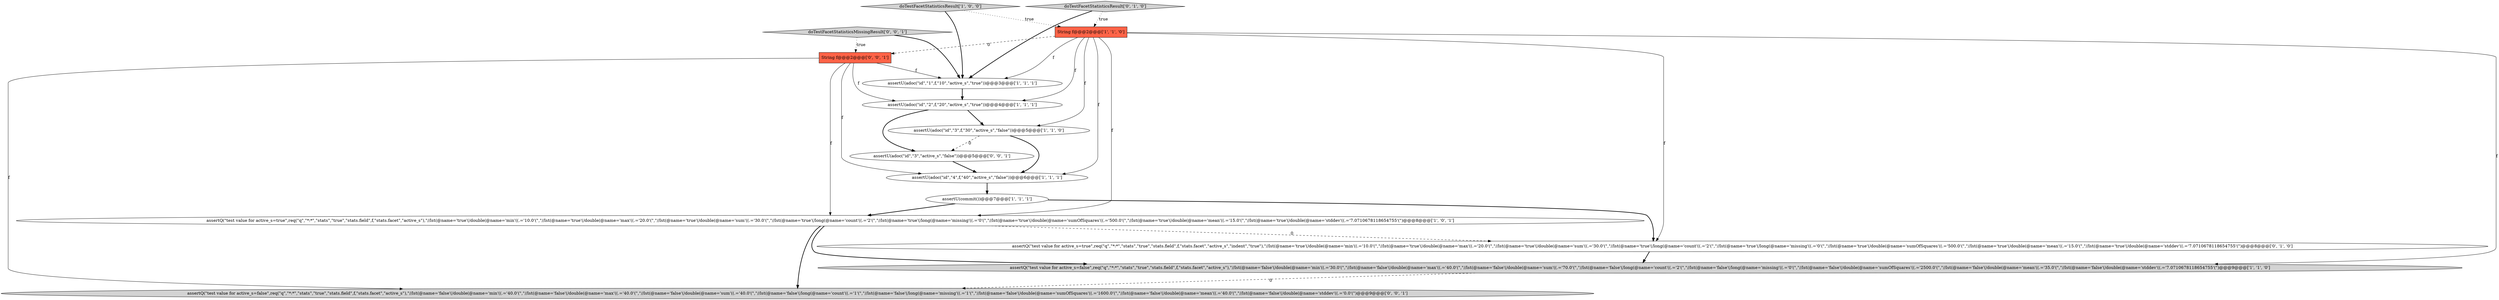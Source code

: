 digraph {
6 [style = filled, label = "assertU(adoc(\"id\",\"4\",f,\"40\",\"active_s\",\"false\"))@@@6@@@['1', '1', '1']", fillcolor = white, shape = ellipse image = "AAA0AAABBB1BBB"];
11 [style = filled, label = "String f@@@2@@@['0', '0', '1']", fillcolor = tomato, shape = box image = "AAA0AAABBB3BBB"];
12 [style = filled, label = "doTestFacetStatisticsMissingResult['0', '0', '1']", fillcolor = lightgray, shape = diamond image = "AAA0AAABBB3BBB"];
7 [style = filled, label = "assertQ(\"test value for active_s=true\",req(\"q\",\"*:*\",\"stats\",\"true\",\"stats.field\",f,\"stats.facet\",\"active_s\"),\"//lst(@name='true'(/double(@name='min'((.='10.0'(\",\"//lst(@name='true'(/double(@name='max'((.='20.0'(\",\"//lst(@name='true'(/double(@name='sum'((.='30.0'(\",\"//lst(@name='true'(/long(@name='count'((.='2'(\",\"//lst(@name='true'(/long(@name='missing'((.='0'(\",\"//lst(@name='true'(/double(@name='sumOfSquares'((.='500.0'(\",\"//lst(@name='true'(/double(@name='mean'((.='15.0'(\",\"//lst(@name='true'(/double(@name='stddev'((.='7.0710678118654755'(\")@@@8@@@['1', '0', '1']", fillcolor = white, shape = ellipse image = "AAA0AAABBB1BBB"];
9 [style = filled, label = "assertQ(\"test value for active_s=true\",req(\"q\",\"*:*\",\"stats\",\"true\",\"stats.field\",f,\"stats.facet\",\"active_s\",\"indent\",\"true\"),\"//lst(@name='true'(/double(@name='min'((.='10.0'(\",\"//lst(@name='true'(/double(@name='max'((.='20.0'(\",\"//lst(@name='true'(/double(@name='sum'((.='30.0'(\",\"//lst(@name='true'(/long(@name='count'((.='2'(\",\"//lst(@name='true'(/long(@name='missing'((.='0'(\",\"//lst(@name='true'(/double(@name='sumOfSquares'((.='500.0'(\",\"//lst(@name='true'(/double(@name='mean'((.='15.0'(\",\"//lst(@name='true'(/double(@name='stddev'((.='7.0710678118654755'(\")@@@8@@@['0', '1', '0']", fillcolor = white, shape = ellipse image = "AAA1AAABBB2BBB"];
2 [style = filled, label = "assertU(adoc(\"id\",\"2\",f,\"20\",\"active_s\",\"true\"))@@@4@@@['1', '1', '1']", fillcolor = white, shape = ellipse image = "AAA0AAABBB1BBB"];
8 [style = filled, label = "doTestFacetStatisticsResult['1', '0', '0']", fillcolor = lightgray, shape = diamond image = "AAA0AAABBB1BBB"];
10 [style = filled, label = "doTestFacetStatisticsResult['0', '1', '0']", fillcolor = lightgray, shape = diamond image = "AAA0AAABBB2BBB"];
13 [style = filled, label = "assertU(adoc(\"id\",\"3\",\"active_s\",\"false\"))@@@5@@@['0', '0', '1']", fillcolor = white, shape = ellipse image = "AAA0AAABBB3BBB"];
14 [style = filled, label = "assertQ(\"test value for active_s=false\",req(\"q\",\"*:*\",\"stats\",\"true\",\"stats.field\",f,\"stats.facet\",\"active_s\"),\"//lst(@name='false'(/double(@name='min'((.='40.0'(\",\"//lst(@name='false'(/double(@name='max'((.='40.0'(\",\"//lst(@name='false'(/double(@name='sum'((.='40.0'(\",\"//lst(@name='false'(/long(@name='count'((.='1'(\",\"//lst(@name='false'(/long(@name='missing'((.='1'(\",\"//lst(@name='false'(/double(@name='sumOfSquares'((.='1600.0'(\",\"//lst(@name='false'(/double(@name='mean'((.='40.0'(\",\"//lst(@name='false'(/double(@name='stddev'((.='0.0'(\")@@@9@@@['0', '0', '1']", fillcolor = lightgray, shape = ellipse image = "AAA0AAABBB3BBB"];
3 [style = filled, label = "assertU(adoc(\"id\",\"1\",f,\"10\",\"active_s\",\"true\"))@@@3@@@['1', '1', '1']", fillcolor = white, shape = ellipse image = "AAA0AAABBB1BBB"];
0 [style = filled, label = "assertU(commit())@@@7@@@['1', '1', '1']", fillcolor = white, shape = ellipse image = "AAA0AAABBB1BBB"];
4 [style = filled, label = "assertU(adoc(\"id\",\"3\",f,\"30\",\"active_s\",\"false\"))@@@5@@@['1', '1', '0']", fillcolor = white, shape = ellipse image = "AAA0AAABBB1BBB"];
5 [style = filled, label = "String f@@@2@@@['1', '1', '0']", fillcolor = tomato, shape = box image = "AAA0AAABBB1BBB"];
1 [style = filled, label = "assertQ(\"test value for active_s=false\",req(\"q\",\"*:*\",\"stats\",\"true\",\"stats.field\",f,\"stats.facet\",\"active_s\"),\"//lst(@name='false'(/double(@name='min'((.='30.0'(\",\"//lst(@name='false'(/double(@name='max'((.='40.0'(\",\"//lst(@name='false'(/double(@name='sum'((.='70.0'(\",\"//lst(@name='false'(/long(@name='count'((.='2'(\",\"//lst(@name='false'(/long(@name='missing'((.='0'(\",\"//lst(@name='false'(/double(@name='sumOfSquares'((.='2500.0'(\",\"//lst(@name='false'(/double(@name='mean'((.='35.0'(\",\"//lst(@name='false'(/double(@name='stddev'((.='7.0710678118654755'(\")@@@9@@@['1', '1', '0']", fillcolor = lightgray, shape = ellipse image = "AAA0AAABBB1BBB"];
4->6 [style = bold, label=""];
2->4 [style = bold, label=""];
3->2 [style = bold, label=""];
0->7 [style = bold, label=""];
2->13 [style = bold, label=""];
12->11 [style = dotted, label="true"];
6->0 [style = bold, label=""];
11->7 [style = solid, label="f"];
0->9 [style = bold, label=""];
5->2 [style = solid, label="f"];
13->6 [style = bold, label=""];
5->1 [style = solid, label="f"];
5->6 [style = solid, label="f"];
1->14 [style = dashed, label="0"];
11->6 [style = solid, label="f"];
11->2 [style = solid, label="f"];
5->11 [style = dashed, label="0"];
8->3 [style = bold, label=""];
10->3 [style = bold, label=""];
7->14 [style = bold, label=""];
11->14 [style = solid, label="f"];
7->9 [style = dashed, label="0"];
5->4 [style = solid, label="f"];
5->7 [style = solid, label="f"];
12->3 [style = bold, label=""];
11->3 [style = solid, label="f"];
8->5 [style = dotted, label="true"];
4->13 [style = dashed, label="0"];
5->3 [style = solid, label="f"];
7->1 [style = bold, label=""];
5->9 [style = solid, label="f"];
9->1 [style = bold, label=""];
10->5 [style = dotted, label="true"];
}
